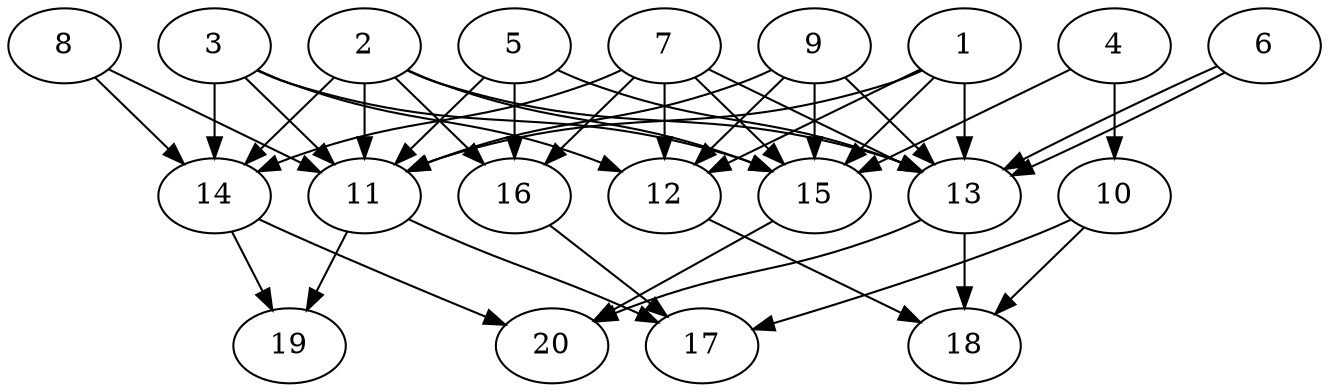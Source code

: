 // DAG automatically generated by daggen at Thu Oct  3 13:58:42 2019
// ./daggen --dot -n 20 --ccr 0.3 --fat 0.7 --regular 0.5 --density 0.7 --mindata 5242880 --maxdata 52428800 
digraph G {
  1 [size="136379733", alpha="0.10", expect_size="40913920"] 
  1 -> 11 [size ="40913920"]
  1 -> 12 [size ="40913920"]
  1 -> 13 [size ="40913920"]
  1 -> 15 [size ="40913920"]
  2 [size="171141120", alpha="0.04", expect_size="51342336"] 
  2 -> 11 [size ="51342336"]
  2 -> 13 [size ="51342336"]
  2 -> 14 [size ="51342336"]
  2 -> 15 [size ="51342336"]
  2 -> 16 [size ="51342336"]
  3 [size="67345067", alpha="0.03", expect_size="20203520"] 
  3 -> 11 [size ="20203520"]
  3 -> 12 [size ="20203520"]
  3 -> 14 [size ="20203520"]
  3 -> 15 [size ="20203520"]
  4 [size="110042453", alpha="0.09", expect_size="33012736"] 
  4 -> 10 [size ="33012736"]
  4 -> 15 [size ="33012736"]
  5 [size="133393067", alpha="0.04", expect_size="40017920"] 
  5 -> 11 [size ="40017920"]
  5 -> 13 [size ="40017920"]
  5 -> 16 [size ="40017920"]
  6 [size="168847360", alpha="0.18", expect_size="50654208"] 
  6 -> 13 [size ="50654208"]
  6 -> 13 [size ="50654208"]
  7 [size="44666880", alpha="0.07", expect_size="13400064"] 
  7 -> 12 [size ="13400064"]
  7 -> 13 [size ="13400064"]
  7 -> 14 [size ="13400064"]
  7 -> 15 [size ="13400064"]
  7 -> 16 [size ="13400064"]
  8 [size="23497387", alpha="0.03", expect_size="7049216"] 
  8 -> 11 [size ="7049216"]
  8 -> 14 [size ="7049216"]
  9 [size="43799893", alpha="0.02", expect_size="13139968"] 
  9 -> 11 [size ="13139968"]
  9 -> 12 [size ="13139968"]
  9 -> 13 [size ="13139968"]
  9 -> 15 [size ="13139968"]
  10 [size="106799787", alpha="0.11", expect_size="32039936"] 
  10 -> 17 [size ="32039936"]
  10 -> 18 [size ="32039936"]
  11 [size="79458987", alpha="0.09", expect_size="23837696"] 
  11 -> 17 [size ="23837696"]
  11 -> 19 [size ="23837696"]
  12 [size="154586453", alpha="0.18", expect_size="46375936"] 
  12 -> 18 [size ="46375936"]
  13 [size="28883627", alpha="0.18", expect_size="8665088"] 
  13 -> 18 [size ="8665088"]
  13 -> 20 [size ="8665088"]
  14 [size="51520853", alpha="0.07", expect_size="15456256"] 
  14 -> 19 [size ="15456256"]
  14 -> 20 [size ="15456256"]
  15 [size="120746667", alpha="0.07", expect_size="36224000"] 
  15 -> 20 [size ="36224000"]
  16 [size="149749760", alpha="0.01", expect_size="44924928"] 
  16 -> 17 [size ="44924928"]
  17 [size="130505387", alpha="0.00", expect_size="39151616"] 
  18 [size="25262080", alpha="0.06", expect_size="7578624"] 
  19 [size="48599040", alpha="0.01", expect_size="14579712"] 
  20 [size="66362027", alpha="0.10", expect_size="19908608"] 
}
